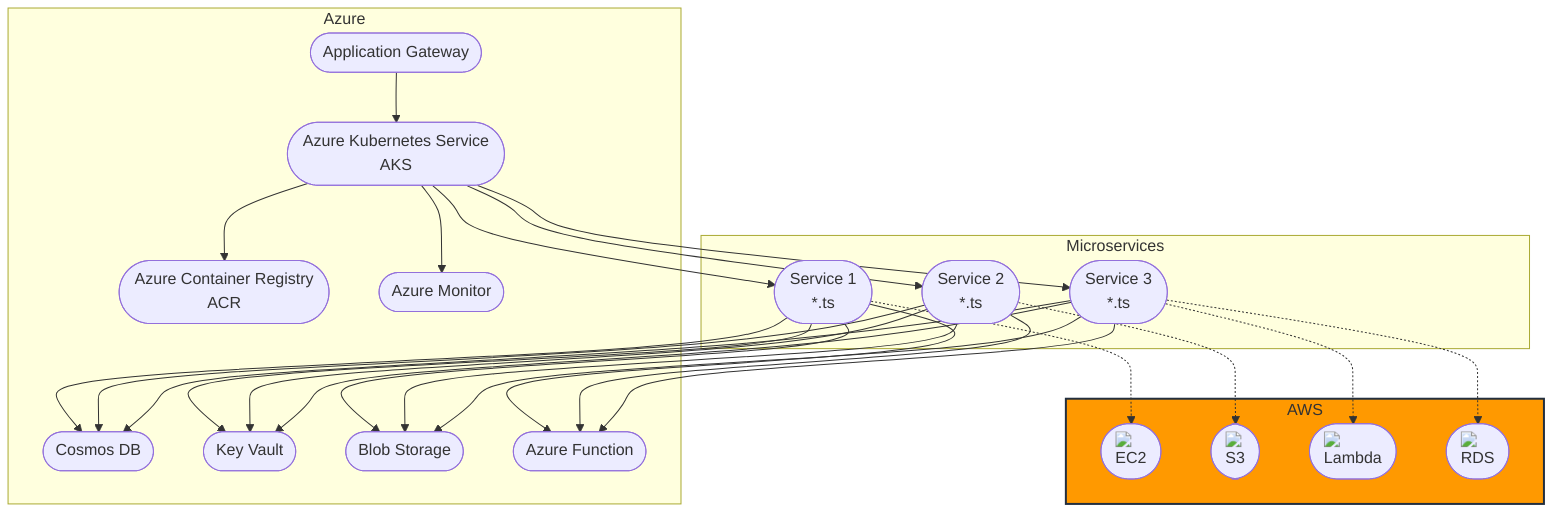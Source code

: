 flowchart TD
    subgraph Azure
        AKS([Azure Kubernetes Service\nAKS])
        ACR([Azure Container Registry\nACR])
        AppGW([Application Gateway])
        CosmosDB([Cosmos DB])
        KeyVault([Key Vault])
        Storage([Blob Storage])
        Function([Azure Function])
        Monitor([Azure Monitor])
    end

    subgraph Microservices
        S1([Service 1\n*.ts])
        S2([Service 2\n*.ts])
        S3([Service 3\n*.ts])
    end

    AppGW --> AKS
    AKS --> S1
    AKS --> S2

    %% AWS Icons and Services
    subgraph AWS
        style AWS fill:#FF9900,stroke:#232F3E,stroke-width:2px
        EC2([<img src="https://raw.githubusercontent.com/awslabs/aws-icons-for-plantuml/v14.0/LATEST/AmazonEC2.png" width="30"/> EC2])
        S3AWS([<img src="https://raw.githubusercontent.com/awslabs/aws-icons-for-plantuml/v14.0/LATEST/AmazonS3.png" width="30"/> S3])
        Lambda([<img src="https://raw.githubusercontent.com/awslabs/aws-icons-for-plantuml/v14.0/LATEST/AWSLambda.png" width="30"/> Lambda])
        RDS([<img src="https://raw.githubusercontent.com/awslabs/aws-icons-for-plantuml/v14.0/LATEST/AmazonRDS.png" width="30"/> RDS])
    end

    S1 -.-> EC2
    S2 -.-> S3AWS
    S3 -.-> Lambda
    S3 -.-> RDS
    AKS --> S3
    S1 --> CosmosDB
    S2 --> CosmosDB
    S3 --> CosmosDB
    S1 --> Storage
    S2 --> Storage
    S3 --> Storage
    S1 --> KeyVault
    S2 --> KeyVault
    S3 --> KeyVault
    S1 --> Function
    S2 --> Function
    S3 --> Function
    AKS --> ACR
    AKS --> Monitor